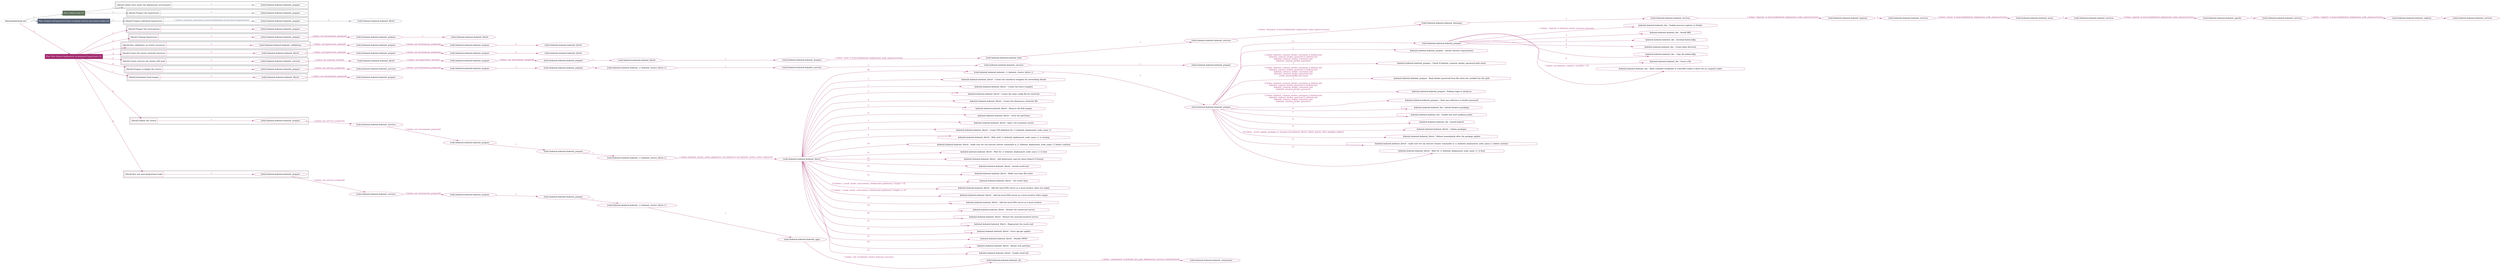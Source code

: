 digraph {
	graph [concentrate=true ordering=in rankdir=LR ratio=fill]
	edge [esep=5 sep=10]
	"kubeinit/playbook.yml" [id=root_node style=dotted]
	play_e1900107 [label="Play: Initial setup (1)" color="#5f715b" fontcolor="#ffffff" id=play_e1900107 shape=box style=filled tooltip=localhost]
	"kubeinit/playbook.yml" -> play_e1900107 [label="1 " color="#5f715b" fontcolor="#5f715b" id=edge_d2d43451 labeltooltip="1 " tooltip="1 "]
	subgraph "kubeinit.kubeinit.kubeinit_prepare" {
		role_c08dc947 [label="[role] kubeinit.kubeinit.kubeinit_prepare" color="#5f715b" id=role_c08dc947 tooltip="kubeinit.kubeinit.kubeinit_prepare"]
	}
	subgraph "kubeinit.kubeinit.kubeinit_prepare" {
		role_460945f1 [label="[role] kubeinit.kubeinit.kubeinit_prepare" color="#5f715b" id=role_460945f1 tooltip="kubeinit.kubeinit.kubeinit_prepare"]
	}
	subgraph "Play: Initial setup (1)" {
		play_e1900107 -> block_772688ee [label=1 color="#5f715b" fontcolor="#5f715b" id=edge_0b38b17f labeltooltip=1 tooltip=1]
		subgraph cluster_block_772688ee {
			block_772688ee [label="[block] Gather facts about the deployment environment" color="#5f715b" id=block_772688ee labeltooltip="Gather facts about the deployment environment" shape=box tooltip="Gather facts about the deployment environment"]
			block_772688ee -> role_c08dc947 [label="1 " color="#5f715b" fontcolor="#5f715b" id=edge_0029279d labeltooltip="1 " tooltip="1 "]
		}
		play_e1900107 -> block_f2426a1a [label=2 color="#5f715b" fontcolor="#5f715b" id=edge_1b6fffe0 labeltooltip=2 tooltip=2]
		subgraph cluster_block_f2426a1a {
			block_f2426a1a [label="[block] Prepare the hypervisors" color="#5f715b" id=block_f2426a1a labeltooltip="Prepare the hypervisors" shape=box tooltip="Prepare the hypervisors"]
			block_f2426a1a -> role_460945f1 [label="1 " color="#5f715b" fontcolor="#5f715b" id=edge_b7c348a3 labeltooltip="1 " tooltip="1 "]
		}
	}
	play_aa3de0f0 [label="Play: Prepare all hypervisor hosts to deploy service and cluster nodes (0)" color="#566176" fontcolor="#ffffff" id=play_aa3de0f0 shape=box style=filled tooltip="Play: Prepare all hypervisor hosts to deploy service and cluster nodes (0)"]
	"kubeinit/playbook.yml" -> play_aa3de0f0 [label="2 " color="#566176" fontcolor="#566176" id=edge_fd0dd642 labeltooltip="2 " tooltip="2 "]
	subgraph "kubeinit.kubeinit.kubeinit_libvirt" {
		role_72c1c13f [label="[role] kubeinit.kubeinit.kubeinit_libvirt" color="#566176" id=role_72c1c13f tooltip="kubeinit.kubeinit.kubeinit_libvirt"]
	}
	subgraph "kubeinit.kubeinit.kubeinit_prepare" {
		role_e5134e01 [label="[role] kubeinit.kubeinit.kubeinit_prepare" color="#566176" id=role_e5134e01 tooltip="kubeinit.kubeinit.kubeinit_prepare"]
		role_e5134e01 -> role_72c1c13f [label="1 " color="#566176" fontcolor="#566176" id=edge_a06271cc labeltooltip="1 " tooltip="1 "]
	}
	subgraph "Play: Prepare all hypervisor hosts to deploy service and cluster nodes (0)" {
		play_aa3de0f0 -> block_7cbd85a1 [label=1 color="#566176" fontcolor="#566176" id=edge_066a144c labeltooltip=1 tooltip=1]
		subgraph cluster_block_7cbd85a1 {
			block_7cbd85a1 [label="[block] Prepare individual hypervisors" color="#566176" id=block_7cbd85a1 labeltooltip="Prepare individual hypervisors" shape=box tooltip="Prepare individual hypervisors"]
			block_7cbd85a1 -> role_e5134e01 [label="1 [when: inventory_hostname in hostvars['kubeinit-cluster-facts'].hypervisors]" color="#566176" fontcolor="#566176" id=edge_084f3450 labeltooltip="1 [when: inventory_hostname in hostvars['kubeinit-cluster-facts'].hypervisors]" tooltip="1 [when: inventory_hostname in hostvars['kubeinit-cluster-facts'].hypervisors]"]
		}
	}
	play_e5ab3eb4 [label="Play: Run cluster deployment on prepared hypervisors (1)" color="#a22a6e" fontcolor="#ffffff" id=play_e5ab3eb4 shape=box style=filled tooltip=localhost]
	"kubeinit/playbook.yml" -> play_e5ab3eb4 [label="3 " color="#a22a6e" fontcolor="#a22a6e" id=edge_76c67575 labeltooltip="3 " tooltip="3 "]
	subgraph "kubeinit.kubeinit.kubeinit_prepare" {
		role_7337c67f [label="[role] kubeinit.kubeinit.kubeinit_prepare" color="#a22a6e" id=role_7337c67f tooltip="kubeinit.kubeinit.kubeinit_prepare"]
	}
	subgraph "kubeinit.kubeinit.kubeinit_libvirt" {
		role_e6eb3c3b [label="[role] kubeinit.kubeinit.kubeinit_libvirt" color="#a22a6e" id=role_e6eb3c3b tooltip="kubeinit.kubeinit.kubeinit_libvirt"]
	}
	subgraph "kubeinit.kubeinit.kubeinit_prepare" {
		role_d85be266 [label="[role] kubeinit.kubeinit.kubeinit_prepare" color="#a22a6e" id=role_d85be266 tooltip="kubeinit.kubeinit.kubeinit_prepare"]
		role_d85be266 -> role_e6eb3c3b [label="1 " color="#a22a6e" fontcolor="#a22a6e" id=edge_6e8cc1ad labeltooltip="1 " tooltip="1 "]
	}
	subgraph "kubeinit.kubeinit.kubeinit_prepare" {
		role_c6c6ec7e [label="[role] kubeinit.kubeinit.kubeinit_prepare" color="#a22a6e" id=role_c6c6ec7e tooltip="kubeinit.kubeinit.kubeinit_prepare"]
		role_c6c6ec7e -> role_d85be266 [label="1 [when: not environment_prepared]" color="#a22a6e" fontcolor="#a22a6e" id=edge_d1c2c959 labeltooltip="1 [when: not environment_prepared]" tooltip="1 [when: not environment_prepared]"]
	}
	subgraph "kubeinit.kubeinit.kubeinit_libvirt" {
		role_6960822a [label="[role] kubeinit.kubeinit.kubeinit_libvirt" color="#a22a6e" id=role_6960822a tooltip="kubeinit.kubeinit.kubeinit_libvirt"]
	}
	subgraph "kubeinit.kubeinit.kubeinit_prepare" {
		role_1cece3ae [label="[role] kubeinit.kubeinit.kubeinit_prepare" color="#a22a6e" id=role_1cece3ae tooltip="kubeinit.kubeinit.kubeinit_prepare"]
		role_1cece3ae -> role_6960822a [label="1 " color="#a22a6e" fontcolor="#a22a6e" id=edge_125ee01e labeltooltip="1 " tooltip="1 "]
	}
	subgraph "kubeinit.kubeinit.kubeinit_prepare" {
		role_2d902429 [label="[role] kubeinit.kubeinit.kubeinit_prepare" color="#a22a6e" id=role_2d902429 tooltip="kubeinit.kubeinit.kubeinit_prepare"]
		role_2d902429 -> role_1cece3ae [label="1 [when: not environment_prepared]" color="#a22a6e" fontcolor="#a22a6e" id=edge_7900872f labeltooltip="1 [when: not environment_prepared]" tooltip="1 [when: not environment_prepared]"]
	}
	subgraph "kubeinit.kubeinit.kubeinit_validations" {
		role_b35ac405 [label="[role] kubeinit.kubeinit.kubeinit_validations" color="#a22a6e" id=role_b35ac405 tooltip="kubeinit.kubeinit.kubeinit_validations"]
		role_b35ac405 -> role_2d902429 [label="1 [when: not hypervisors_cleaned]" color="#a22a6e" fontcolor="#a22a6e" id=edge_d5e1e691 labeltooltip="1 [when: not hypervisors_cleaned]" tooltip="1 [when: not hypervisors_cleaned]"]
	}
	subgraph "kubeinit.kubeinit.kubeinit_libvirt" {
		role_94403bb2 [label="[role] kubeinit.kubeinit.kubeinit_libvirt" color="#a22a6e" id=role_94403bb2 tooltip="kubeinit.kubeinit.kubeinit_libvirt"]
	}
	subgraph "kubeinit.kubeinit.kubeinit_prepare" {
		role_b1ace16a [label="[role] kubeinit.kubeinit.kubeinit_prepare" color="#a22a6e" id=role_b1ace16a tooltip="kubeinit.kubeinit.kubeinit_prepare"]
		role_b1ace16a -> role_94403bb2 [label="1 " color="#a22a6e" fontcolor="#a22a6e" id=edge_9ffd8eda labeltooltip="1 " tooltip="1 "]
	}
	subgraph "kubeinit.kubeinit.kubeinit_prepare" {
		role_94ecf51c [label="[role] kubeinit.kubeinit.kubeinit_prepare" color="#a22a6e" id=role_94ecf51c tooltip="kubeinit.kubeinit.kubeinit_prepare"]
		role_94ecf51c -> role_b1ace16a [label="1 [when: not environment_prepared]" color="#a22a6e" fontcolor="#a22a6e" id=edge_d3db40cf labeltooltip="1 [when: not environment_prepared]" tooltip="1 [when: not environment_prepared]"]
	}
	subgraph "kubeinit.kubeinit.kubeinit_libvirt" {
		role_56f0b527 [label="[role] kubeinit.kubeinit.kubeinit_libvirt" color="#a22a6e" id=role_56f0b527 tooltip="kubeinit.kubeinit.kubeinit_libvirt"]
		role_56f0b527 -> role_94ecf51c [label="1 [when: not hypervisors_cleaned]" color="#a22a6e" fontcolor="#a22a6e" id=edge_13ffc9df labeltooltip="1 [when: not hypervisors_cleaned]" tooltip="1 [when: not hypervisors_cleaned]"]
	}
	subgraph "kubeinit.kubeinit.kubeinit_services" {
		role_7f98fcae [label="[role] kubeinit.kubeinit.kubeinit_services" color="#a22a6e" id=role_7f98fcae tooltip="kubeinit.kubeinit.kubeinit_services"]
	}
	subgraph "kubeinit.kubeinit.kubeinit_registry" {
		role_719019a3 [label="[role] kubeinit.kubeinit.kubeinit_registry" color="#a22a6e" id=role_719019a3 tooltip="kubeinit.kubeinit.kubeinit_registry"]
		role_719019a3 -> role_7f98fcae [label="1 " color="#a22a6e" fontcolor="#a22a6e" id=edge_3d2ea61f labeltooltip="1 " tooltip="1 "]
	}
	subgraph "kubeinit.kubeinit.kubeinit_services" {
		role_0506b7cd [label="[role] kubeinit.kubeinit.kubeinit_services" color="#a22a6e" id=role_0506b7cd tooltip="kubeinit.kubeinit.kubeinit_services"]
		role_0506b7cd -> role_719019a3 [label="1 [when: 'registry' in hostvars[kubeinit_deployment_node_name].services]" color="#a22a6e" fontcolor="#a22a6e" id=edge_c5ccb017 labeltooltip="1 [when: 'registry' in hostvars[kubeinit_deployment_node_name].services]" tooltip="1 [when: 'registry' in hostvars[kubeinit_deployment_node_name].services]"]
	}
	subgraph "kubeinit.kubeinit.kubeinit_apache" {
		role_6678d541 [label="[role] kubeinit.kubeinit.kubeinit_apache" color="#a22a6e" id=role_6678d541 tooltip="kubeinit.kubeinit.kubeinit_apache"]
		role_6678d541 -> role_0506b7cd [label="1 " color="#a22a6e" fontcolor="#a22a6e" id=edge_b78b38fe labeltooltip="1 " tooltip="1 "]
	}
	subgraph "kubeinit.kubeinit.kubeinit_services" {
		role_2dc23e48 [label="[role] kubeinit.kubeinit.kubeinit_services" color="#a22a6e" id=role_2dc23e48 tooltip="kubeinit.kubeinit.kubeinit_services"]
		role_2dc23e48 -> role_6678d541 [label="1 [when: 'apache' in hostvars[kubeinit_deployment_node_name].services]" color="#a22a6e" fontcolor="#a22a6e" id=edge_f54299b6 labeltooltip="1 [when: 'apache' in hostvars[kubeinit_deployment_node_name].services]" tooltip="1 [when: 'apache' in hostvars[kubeinit_deployment_node_name].services]"]
	}
	subgraph "kubeinit.kubeinit.kubeinit_nexus" {
		role_1b5e7fd5 [label="[role] kubeinit.kubeinit.kubeinit_nexus" color="#a22a6e" id=role_1b5e7fd5 tooltip="kubeinit.kubeinit.kubeinit_nexus"]
		role_1b5e7fd5 -> role_2dc23e48 [label="1 " color="#a22a6e" fontcolor="#a22a6e" id=edge_453fedad labeltooltip="1 " tooltip="1 "]
	}
	subgraph "kubeinit.kubeinit.kubeinit_services" {
		role_f4a8fd42 [label="[role] kubeinit.kubeinit.kubeinit_services" color="#a22a6e" id=role_f4a8fd42 tooltip="kubeinit.kubeinit.kubeinit_services"]
		role_f4a8fd42 -> role_1b5e7fd5 [label="1 [when: 'nexus' in hostvars[kubeinit_deployment_node_name].services]" color="#a22a6e" fontcolor="#a22a6e" id=edge_dd750eaa labeltooltip="1 [when: 'nexus' in hostvars[kubeinit_deployment_node_name].services]" tooltip="1 [when: 'nexus' in hostvars[kubeinit_deployment_node_name].services]"]
	}
	subgraph "kubeinit.kubeinit.kubeinit_haproxy" {
		role_f28942e5 [label="[role] kubeinit.kubeinit.kubeinit_haproxy" color="#a22a6e" id=role_f28942e5 tooltip="kubeinit.kubeinit.kubeinit_haproxy"]
		role_f28942e5 -> role_f4a8fd42 [label="1 " color="#a22a6e" fontcolor="#a22a6e" id=edge_868c1999 labeltooltip="1 " tooltip="1 "]
	}
	subgraph "kubeinit.kubeinit.kubeinit_services" {
		role_d0290629 [label="[role] kubeinit.kubeinit.kubeinit_services" color="#a22a6e" id=role_d0290629 tooltip="kubeinit.kubeinit.kubeinit_services"]
		role_d0290629 -> role_f28942e5 [label="1 [when: 'haproxy' in hostvars[kubeinit_deployment_node_name].services]" color="#a22a6e" fontcolor="#a22a6e" id=edge_a26a9cb8 labeltooltip="1 [when: 'haproxy' in hostvars[kubeinit_deployment_node_name].services]" tooltip="1 [when: 'haproxy' in hostvars[kubeinit_deployment_node_name].services]"]
	}
	subgraph "kubeinit.kubeinit.kubeinit_dnsmasq" {
		role_8b9c6237 [label="[role] kubeinit.kubeinit.kubeinit_dnsmasq" color="#a22a6e" id=role_8b9c6237 tooltip="kubeinit.kubeinit.kubeinit_dnsmasq"]
		role_8b9c6237 -> role_d0290629 [label="1 " color="#a22a6e" fontcolor="#a22a6e" id=edge_1f495fbe labeltooltip="1 " tooltip="1 "]
	}
	subgraph "kubeinit.kubeinit.kubeinit_services" {
		role_d319667e [label="[role] kubeinit.kubeinit.kubeinit_services" color="#a22a6e" id=role_d319667e tooltip="kubeinit.kubeinit.kubeinit_services"]
		role_d319667e -> role_8b9c6237 [label="1 [when: 'dnsmasq' in hostvars[kubeinit_deployment_node_name].services]" color="#a22a6e" fontcolor="#a22a6e" id=edge_17a2b730 labeltooltip="1 [when: 'dnsmasq' in hostvars[kubeinit_deployment_node_name].services]" tooltip="1 [when: 'dnsmasq' in hostvars[kubeinit_deployment_node_name].services]"]
	}
	subgraph "kubeinit.kubeinit.kubeinit_bind" {
		role_cff283f6 [label="[role] kubeinit.kubeinit.kubeinit_bind" color="#a22a6e" id=role_cff283f6 tooltip="kubeinit.kubeinit.kubeinit_bind"]
		role_cff283f6 -> role_d319667e [label="1 " color="#a22a6e" fontcolor="#a22a6e" id=edge_bf43d082 labeltooltip="1 " tooltip="1 "]
	}
	subgraph "kubeinit.kubeinit.kubeinit_prepare" {
		role_d406bc10 [label="[role] kubeinit.kubeinit.kubeinit_prepare" color="#a22a6e" id=role_d406bc10 tooltip="kubeinit.kubeinit.kubeinit_prepare"]
		role_d406bc10 -> role_cff283f6 [label="1 [when: 'bind' in hostvars[kubeinit_deployment_node_name].services]" color="#a22a6e" fontcolor="#a22a6e" id=edge_9c092787 labeltooltip="1 [when: 'bind' in hostvars[kubeinit_deployment_node_name].services]" tooltip="1 [when: 'bind' in hostvars[kubeinit_deployment_node_name].services]"]
	}
	subgraph "kubeinit.kubeinit.kubeinit_libvirt" {
		role_f34441d4 [label="[role] kubeinit.kubeinit.kubeinit_libvirt" color="#a22a6e" id=role_f34441d4 tooltip="kubeinit.kubeinit.kubeinit_libvirt"]
		role_f34441d4 -> role_d406bc10 [label="1 " color="#a22a6e" fontcolor="#a22a6e" id=edge_9d769a38 labeltooltip="1 " tooltip="1 "]
	}
	subgraph "kubeinit.kubeinit.kubeinit_prepare" {
		role_afdaa953 [label="[role] kubeinit.kubeinit.kubeinit_prepare" color="#a22a6e" id=role_afdaa953 tooltip="kubeinit.kubeinit.kubeinit_prepare"]
		role_afdaa953 -> role_f34441d4 [label="1 " color="#a22a6e" fontcolor="#a22a6e" id=edge_318fa5f4 labeltooltip="1 " tooltip="1 "]
	}
	subgraph "kubeinit.kubeinit.kubeinit_prepare" {
		role_e7fca2a5 [label="[role] kubeinit.kubeinit.kubeinit_prepare" color="#a22a6e" id=role_e7fca2a5 tooltip="kubeinit.kubeinit.kubeinit_prepare"]
		role_e7fca2a5 -> role_afdaa953 [label="1 [when: not environment_prepared]" color="#a22a6e" fontcolor="#a22a6e" id=edge_639a7024 labeltooltip="1 [when: not environment_prepared]" tooltip="1 [when: not environment_prepared]"]
	}
	subgraph "kubeinit.kubeinit.kubeinit_libvirt" {
		role_19e04385 [label="[role] kubeinit.kubeinit.kubeinit_libvirt" color="#a22a6e" id=role_19e04385 tooltip="kubeinit.kubeinit.kubeinit_libvirt"]
		role_19e04385 -> role_e7fca2a5 [label="1 [when: not hypervisors_cleaned]" color="#a22a6e" fontcolor="#a22a6e" id=edge_7790b84b labeltooltip="1 [when: not hypervisors_cleaned]" tooltip="1 [when: not hypervisors_cleaned]"]
	}
	subgraph "kubeinit.kubeinit.kubeinit_services" {
		role_c3301d97 [label="[role] kubeinit.kubeinit.kubeinit_services" color="#a22a6e" id=role_c3301d97 tooltip="kubeinit.kubeinit.kubeinit_services"]
		role_c3301d97 -> role_19e04385 [label="1 [when: not network_created]" color="#a22a6e" fontcolor="#a22a6e" id=edge_458af291 labeltooltip="1 [when: not network_created]" tooltip="1 [when: not network_created]"]
	}
	subgraph "kubeinit.kubeinit.kubeinit_prepare" {
		role_c6873d84 [label="[role] kubeinit.kubeinit.kubeinit_prepare" color="#a22a6e" id=role_c6873d84 tooltip="kubeinit.kubeinit.kubeinit_prepare"]
	}
	subgraph "kubeinit.kubeinit.kubeinit_services" {
		role_d31645c8 [label="[role] kubeinit.kubeinit.kubeinit_services" color="#a22a6e" id=role_d31645c8 tooltip="kubeinit.kubeinit.kubeinit_services"]
		role_d31645c8 -> role_c6873d84 [label="1 " color="#a22a6e" fontcolor="#a22a6e" id=edge_a8c51f38 labeltooltip="1 " tooltip="1 "]
	}
	subgraph "kubeinit.kubeinit.kubeinit_services" {
		role_fc68f0ee [label="[role] kubeinit.kubeinit.kubeinit_services" color="#a22a6e" id=role_fc68f0ee tooltip="kubeinit.kubeinit.kubeinit_services"]
		role_fc68f0ee -> role_d31645c8 [label="1 " color="#a22a6e" fontcolor="#a22a6e" id=edge_ea2ee0eb labeltooltip="1 " tooltip="1 "]
	}
	subgraph "kubeinit.kubeinit.kubeinit_{{ kubeinit_cluster_distro }}" {
		role_fb29e8c3 [label="[role] kubeinit.kubeinit.kubeinit_{{ kubeinit_cluster_distro }}" color="#a22a6e" id=role_fb29e8c3 tooltip="kubeinit.kubeinit.kubeinit_{{ kubeinit_cluster_distro }}"]
		role_fb29e8c3 -> role_fc68f0ee [label="1 " color="#a22a6e" fontcolor="#a22a6e" id=edge_845caf58 labeltooltip="1 " tooltip="1 "]
	}
	subgraph "kubeinit.kubeinit.kubeinit_prepare" {
		role_e101746c [label="[role] kubeinit.kubeinit.kubeinit_prepare" color="#a22a6e" id=role_e101746c tooltip="kubeinit.kubeinit.kubeinit_prepare"]
		role_e101746c -> role_fb29e8c3 [label="1 " color="#a22a6e" fontcolor="#a22a6e" id=edge_bfd27f35 labeltooltip="1 " tooltip="1 "]
	}
	subgraph "kubeinit.kubeinit.kubeinit_prepare" {
		role_9b8dd520 [label="[role] kubeinit.kubeinit.kubeinit_prepare" color="#a22a6e" id=role_9b8dd520 tooltip="kubeinit.kubeinit.kubeinit_prepare"]
		role_9b8dd520 -> role_e101746c [label="1 " color="#a22a6e" fontcolor="#a22a6e" id=edge_919e2b1b labeltooltip="1 " tooltip="1 "]
	}
	subgraph "kubeinit.kubeinit.kubeinit_services" {
		role_201e3796 [label="[role] kubeinit.kubeinit.kubeinit_services" color="#a22a6e" id=role_201e3796 tooltip="kubeinit.kubeinit.kubeinit_services"]
		role_201e3796 -> role_9b8dd520 [label="1 [when: not environment_prepared]" color="#a22a6e" fontcolor="#a22a6e" id=edge_02ae0a5f labeltooltip="1 [when: not environment_prepared]" tooltip="1 [when: not environment_prepared]"]
	}
	subgraph "kubeinit.kubeinit.kubeinit_prepare" {
		role_b9c2bf82 [label="[role] kubeinit.kubeinit.kubeinit_prepare" color="#a22a6e" id=role_b9c2bf82 tooltip="kubeinit.kubeinit.kubeinit_prepare"]
		role_b9c2bf82 -> role_201e3796 [label="1 [when: not services_prepared]" color="#a22a6e" fontcolor="#a22a6e" id=edge_d3bc89a2 labeltooltip="1 [when: not services_prepared]" tooltip="1 [when: not services_prepared]"]
	}
	subgraph "kubeinit.kubeinit.kubeinit_prepare" {
		role_a9da2da1 [label="[role] kubeinit.kubeinit.kubeinit_prepare" color="#a22a6e" id=role_a9da2da1 tooltip="kubeinit.kubeinit.kubeinit_prepare"]
	}
	subgraph "kubeinit.kubeinit.kubeinit_libvirt" {
		role_54d9020e [label="[role] kubeinit.kubeinit.kubeinit_libvirt" color="#a22a6e" id=role_54d9020e tooltip="kubeinit.kubeinit.kubeinit_libvirt"]
		role_54d9020e -> role_a9da2da1 [label="1 [when: not environment_prepared]" color="#a22a6e" fontcolor="#a22a6e" id=edge_d67bcd6c labeltooltip="1 [when: not environment_prepared]" tooltip="1 [when: not environment_prepared]"]
	}
	subgraph "kubeinit.kubeinit.kubeinit_prepare" {
		role_cbfe879a [label="[role] kubeinit.kubeinit.kubeinit_prepare" color="#a22a6e" id=role_cbfe879a tooltip="kubeinit.kubeinit.kubeinit_prepare"]
		task_5c18451f [label="kubeinit.kubeinit.kubeinit_rke : Enable insecure registry in Docker" color="#a22a6e" id=task_5c18451f shape=octagon tooltip="kubeinit.kubeinit.kubeinit_rke : Enable insecure registry in Docker"]
		role_cbfe879a -> task_5c18451f [label="1 [when: 'registry' in kubeinit_cluster_hostvars.services]" color="#a22a6e" fontcolor="#a22a6e" id=edge_2871f74a labeltooltip="1 [when: 'registry' in kubeinit_cluster_hostvars.services]" tooltip="1 [when: 'registry' in kubeinit_cluster_hostvars.services]"]
		task_da3537b9 [label="kubeinit.kubeinit.kubeinit_rke : Install RKE" color="#a22a6e" id=task_da3537b9 shape=octagon tooltip="kubeinit.kubeinit.kubeinit_rke : Install RKE"]
		role_cbfe879a -> task_da3537b9 [label="2 " color="#a22a6e" fontcolor="#a22a6e" id=edge_b1e8b3e0 labeltooltip="2 " tooltip="2 "]
		task_95f313dc [label="kubeinit.kubeinit.kubeinit_rke : Autoload kubeconfig" color="#a22a6e" id=task_95f313dc shape=octagon tooltip="kubeinit.kubeinit.kubeinit_rke : Autoload kubeconfig"]
		role_cbfe879a -> task_95f313dc [label="3 " color="#a22a6e" fontcolor="#a22a6e" id=edge_4d4a45d9 labeltooltip="3 " tooltip="3 "]
		task_f49cc8e3 [label="kubeinit.kubeinit.kubeinit_rke : Create kube directory" color="#a22a6e" id=task_f49cc8e3 shape=octagon tooltip="kubeinit.kubeinit.kubeinit_rke : Create kube directory"]
		role_cbfe879a -> task_f49cc8e3 [label="4 " color="#a22a6e" fontcolor="#a22a6e" id=edge_40fec48d labeltooltip="4 " tooltip="4 "]
		task_825abe27 [label="kubeinit.kubeinit.kubeinit_rke : Copy the kubeconfig" color="#a22a6e" id=task_825abe27 shape=octagon tooltip="kubeinit.kubeinit.kubeinit_rke : Copy the kubeconfig"]
		role_cbfe879a -> task_825abe27 [label="5 " color="#a22a6e" fontcolor="#a22a6e" id=edge_16a57033 labeltooltip="5 " tooltip="5 "]
		task_efbb5e9e [label="kubeinit.kubeinit.kubeinit_rke : Touch a file" color="#a22a6e" id=task_efbb5e9e shape=octagon tooltip="kubeinit.kubeinit.kubeinit_rke : Touch a file"]
		role_cbfe879a -> task_efbb5e9e [label="6 " color="#a22a6e" fontcolor="#a22a6e" id=edge_43c9de3b labeltooltip="6 " tooltip="6 "]
		task_82156882 [label="kubeinit.kubeinit.kubeinit_rke : Allow schedule workloads in controller nodes if there are no compute nodes" color="#a22a6e" id=task_82156882 shape=octagon tooltip="kubeinit.kubeinit.kubeinit_rke : Allow schedule workloads in controller nodes if there are no compute nodes"]
		role_cbfe879a -> task_82156882 [label="7 [when: not kubeinit_compute_count|int > 0]" color="#a22a6e" fontcolor="#a22a6e" id=edge_811419a0 labeltooltip="7 [when: not kubeinit_compute_count|int > 0]" tooltip="7 [when: not kubeinit_compute_count|int > 0]"]
	}
	subgraph "kubeinit.kubeinit.kubeinit_prepare" {
		role_cf93c51f [label="[role] kubeinit.kubeinit.kubeinit_prepare" color="#a22a6e" id=role_cf93c51f tooltip="kubeinit.kubeinit.kubeinit_prepare"]
		task_00ffec32 [label="kubeinit.kubeinit.kubeinit_prepare : Install common requirements" color="#a22a6e" id=task_00ffec32 shape=octagon tooltip="kubeinit.kubeinit.kubeinit_prepare : Install common requirements"]
		role_cf93c51f -> task_00ffec32 [label="1 " color="#a22a6e" fontcolor="#a22a6e" id=edge_fbc737eb labeltooltip="1 " tooltip="1 "]
		task_cda3cc25 [label="kubeinit.kubeinit.kubeinit_prepare : Check if kubeinit_common_docker_password path exists" color="#a22a6e" id=task_cda3cc25 shape=octagon tooltip="kubeinit.kubeinit.kubeinit_prepare : Check if kubeinit_common_docker_password path exists"]
		role_cf93c51f -> task_cda3cc25 [label="2 [when: kubeinit_common_docker_username is defined and
kubeinit_common_docker_password is defined and
kubeinit_common_docker_username and
kubeinit_common_docker_password
]" color="#a22a6e" fontcolor="#a22a6e" id=edge_13107244 labeltooltip="2 [when: kubeinit_common_docker_username is defined and
kubeinit_common_docker_password is defined and
kubeinit_common_docker_username and
kubeinit_common_docker_password
]" tooltip="2 [when: kubeinit_common_docker_username is defined and
kubeinit_common_docker_password is defined and
kubeinit_common_docker_username and
kubeinit_common_docker_password
]"]
		task_3c6f57bf [label="kubeinit.kubeinit.kubeinit_prepare : Read docker password from file when the variable has the path" color="#a22a6e" id=task_3c6f57bf shape=octagon tooltip="kubeinit.kubeinit.kubeinit_prepare : Read docker password from file when the variable has the path"]
		role_cf93c51f -> task_3c6f57bf [label="3 [when: kubeinit_common_docker_username is defined and
kubeinit_common_docker_password is defined and
kubeinit_common_docker_username and
kubeinit_common_docker_password and
_result_passwordfile.stat.exists
]" color="#a22a6e" fontcolor="#a22a6e" id=edge_b2939cf4 labeltooltip="3 [when: kubeinit_common_docker_username is defined and
kubeinit_common_docker_password is defined and
kubeinit_common_docker_username and
kubeinit_common_docker_password and
_result_passwordfile.stat.exists
]" tooltip="3 [when: kubeinit_common_docker_username is defined and
kubeinit_common_docker_password is defined and
kubeinit_common_docker_username and
kubeinit_common_docker_password and
_result_passwordfile.stat.exists
]"]
		task_393f769a [label="kubeinit.kubeinit.kubeinit_prepare : Podman login to docker.io" color="#a22a6e" id=task_393f769a shape=octagon tooltip="kubeinit.kubeinit.kubeinit_prepare : Podman login to docker.io"]
		role_cf93c51f -> task_393f769a [label="4 [when: kubeinit_common_docker_username is defined and
kubeinit_common_docker_password is defined and
kubeinit_common_docker_username and
kubeinit_common_docker_password
]" color="#a22a6e" fontcolor="#a22a6e" id=edge_c3b6a989 labeltooltip="4 [when: kubeinit_common_docker_username is defined and
kubeinit_common_docker_password is defined and
kubeinit_common_docker_username and
kubeinit_common_docker_password
]" tooltip="4 [when: kubeinit_common_docker_username is defined and
kubeinit_common_docker_password is defined and
kubeinit_common_docker_username and
kubeinit_common_docker_password
]"]
		task_2e2740d0 [label="kubeinit.kubeinit.kubeinit_prepare : Clear any reference to docker password" color="#a22a6e" id=task_2e2740d0 shape=octagon tooltip="kubeinit.kubeinit.kubeinit_prepare : Clear any reference to docker password"]
		role_cf93c51f -> task_2e2740d0 [label="5 [when: kubeinit_common_docker_username is defined and
kubeinit_common_docker_password is defined and
kubeinit_common_docker_username and
kubeinit_common_docker_password
]" color="#a22a6e" fontcolor="#a22a6e" id=edge_0791aebf labeltooltip="5 [when: kubeinit_common_docker_username is defined and
kubeinit_common_docker_password is defined and
kubeinit_common_docker_username and
kubeinit_common_docker_password
]" tooltip="5 [when: kubeinit_common_docker_username is defined and
kubeinit_common_docker_password is defined and
kubeinit_common_docker_username and
kubeinit_common_docker_password
]"]
		task_c4a84278 [label="kubeinit.kubeinit.kubeinit_rke : Install docker.io packages" color="#a22a6e" id=task_c4a84278 shape=octagon tooltip="kubeinit.kubeinit.kubeinit_rke : Install docker.io packages"]
		role_cf93c51f -> task_c4a84278 [label="6 " color="#a22a6e" fontcolor="#a22a6e" id=edge_3fd8a2b0 labeltooltip="6 " tooltip="6 "]
		task_f2f94df4 [label="kubeinit.kubeinit.kubeinit_rke : Enable and start podman.socket" color="#a22a6e" id=task_f2f94df4 shape=octagon tooltip="kubeinit.kubeinit.kubeinit_rke : Enable and start podman.socket"]
		role_cf93c51f -> task_f2f94df4 [label="7 " color="#a22a6e" fontcolor="#a22a6e" id=edge_708be2f0 labeltooltip="7 " tooltip="7 "]
		task_ae6c97e7 [label="kubeinit.kubeinit.kubeinit_rke : Install kubectl" color="#a22a6e" id=task_ae6c97e7 shape=octagon tooltip="kubeinit.kubeinit.kubeinit_rke : Install kubectl"]
		role_cf93c51f -> task_ae6c97e7 [label="8 " color="#a22a6e" fontcolor="#a22a6e" id=edge_dd185acf labeltooltip="8 " tooltip="8 "]
		task_1c111b9f [label="kubeinit.kubeinit.kubeinit_libvirt : Update packages" color="#a22a6e" id=task_1c111b9f shape=octagon tooltip="kubeinit.kubeinit.kubeinit_libvirt : Update packages"]
		role_cf93c51f -> task_1c111b9f [label="9 " color="#a22a6e" fontcolor="#a22a6e" id=edge_10e82203 labeltooltip="9 " tooltip="9 "]
		task_6b363374 [label="kubeinit.kubeinit.kubeinit_libvirt : Reboot immediately after the package update" color="#a22a6e" id=task_6b363374 shape=octagon tooltip="kubeinit.kubeinit.kubeinit_libvirt : Reboot immediately after the package update"]
		role_cf93c51f -> task_6b363374 [label="10 [when: _result_update_packages is changed and kubeinit_libvirt_reboot_guests_after_package_update]" color="#a22a6e" fontcolor="#a22a6e" id=edge_4d3abfa0 labeltooltip="10 [when: _result_update_packages is changed and kubeinit_libvirt_reboot_guests_after_package_update]" tooltip="10 [when: _result_update_packages is changed and kubeinit_libvirt_reboot_guests_after_package_update]"]
		task_4a86c310 [label="kubeinit.kubeinit.kubeinit_libvirt : make sure we can execute remote commands in {{ kubeinit_deployment_node_name }} before continue" color="#a22a6e" id=task_4a86c310 shape=octagon tooltip="kubeinit.kubeinit.kubeinit_libvirt : make sure we can execute remote commands in {{ kubeinit_deployment_node_name }} before continue"]
		role_cf93c51f -> task_4a86c310 [label="11 " color="#a22a6e" fontcolor="#a22a6e" id=edge_fa362711 labeltooltip="11 " tooltip="11 "]
		task_2a280432 [label="kubeinit.kubeinit.kubeinit_libvirt : Wait for {{ kubeinit_deployment_node_name }} to boot" color="#a22a6e" id=task_2a280432 shape=octagon tooltip="kubeinit.kubeinit.kubeinit_libvirt : Wait for {{ kubeinit_deployment_node_name }} to boot"]
		role_cf93c51f -> task_2a280432 [label="12 " color="#a22a6e" fontcolor="#a22a6e" id=edge_b0beb80d labeltooltip="12 " tooltip="12 "]
		role_cf93c51f -> role_cbfe879a [label="13 " color="#a22a6e" fontcolor="#a22a6e" id=edge_40196e5f labeltooltip="13 " tooltip="13 "]
	}
	subgraph "kubeinit.kubeinit.kubeinit_{{ kubeinit_cluster_distro }}" {
		role_8660611f [label="[role] kubeinit.kubeinit.kubeinit_{{ kubeinit_cluster_distro }}" color="#a22a6e" id=role_8660611f tooltip="kubeinit.kubeinit.kubeinit_{{ kubeinit_cluster_distro }}"]
		role_8660611f -> role_cf93c51f [label="1 " color="#a22a6e" fontcolor="#a22a6e" id=edge_4b83e5d9 labeltooltip="1 " tooltip="1 "]
	}
	subgraph "kubeinit.kubeinit.kubeinit_libvirt" {
		role_36150cf4 [label="[role] kubeinit.kubeinit.kubeinit_libvirt" color="#a22a6e" id=role_36150cf4 tooltip="kubeinit.kubeinit.kubeinit_libvirt"]
		task_f32f28de [label="kubeinit.kubeinit.kubeinit_libvirt : Create the interfaces template for networking details" color="#a22a6e" id=task_f32f28de shape=octagon tooltip="kubeinit.kubeinit.kubeinit_libvirt : Create the interfaces template for networking details"]
		role_36150cf4 -> task_f32f28de [label="1 " color="#a22a6e" fontcolor="#a22a6e" id=edge_1093b66a labeltooltip="1 " tooltip="1 "]
		task_6806a5e8 [label="kubeinit.kubeinit.kubeinit_libvirt : Create the hosts template" color="#a22a6e" id=task_6806a5e8 shape=octagon tooltip="kubeinit.kubeinit.kubeinit_libvirt : Create the hosts template"]
		role_36150cf4 -> task_6806a5e8 [label="2 " color="#a22a6e" fontcolor="#a22a6e" id=edge_1f174cc8 labeltooltip="2 " tooltip="2 "]
		task_1c208ed6 [label="kubeinit.kubeinit.kubeinit_libvirt : Create the main config file for cloud-init" color="#a22a6e" id=task_1c208ed6 shape=octagon tooltip="kubeinit.kubeinit.kubeinit_libvirt : Create the main config file for cloud-init"]
		role_36150cf4 -> task_1c208ed6 [label="3 " color="#a22a6e" fontcolor="#a22a6e" id=edge_5edabcc6 labeltooltip="3 " tooltip="3 "]
		task_c9ac1250 [label="kubeinit.kubeinit.kubeinit_libvirt : Create the datasource cloud-init file" color="#a22a6e" id=task_c9ac1250 shape=octagon tooltip="kubeinit.kubeinit.kubeinit_libvirt : Create the datasource cloud-init file"]
		role_36150cf4 -> task_c9ac1250 [label="4 " color="#a22a6e" fontcolor="#a22a6e" id=edge_7f32ee57 labeltooltip="4 " tooltip="4 "]
		task_8276120f [label="kubeinit.kubeinit.kubeinit_libvirt : Remove old disk images" color="#a22a6e" id=task_8276120f shape=octagon tooltip="kubeinit.kubeinit.kubeinit_libvirt : Remove old disk images"]
		role_36150cf4 -> task_8276120f [label="5 " color="#a22a6e" fontcolor="#a22a6e" id=edge_5c52044f labeltooltip="5 " tooltip="5 "]
		task_2d6cbc8c [label="kubeinit.kubeinit.kubeinit_libvirt : Grow the partitions" color="#a22a6e" id=task_2d6cbc8c shape=octagon tooltip="kubeinit.kubeinit.kubeinit_libvirt : Grow the partitions"]
		role_36150cf4 -> task_2d6cbc8c [label="6 " color="#a22a6e" fontcolor="#a22a6e" id=edge_e73e0b21 labeltooltip="6 " tooltip="6 "]
		task_7b8628ff [label="kubeinit.kubeinit.kubeinit_libvirt : Inject virt-customize assets" color="#a22a6e" id=task_7b8628ff shape=octagon tooltip="kubeinit.kubeinit.kubeinit_libvirt : Inject virt-customize assets"]
		role_36150cf4 -> task_7b8628ff [label="7 " color="#a22a6e" fontcolor="#a22a6e" id=edge_962cdfda labeltooltip="7 " tooltip="7 "]
		task_ed9e6942 [label="kubeinit.kubeinit.kubeinit_libvirt : Create VM definition for {{ kubeinit_deployment_node_name }}" color="#a22a6e" id=task_ed9e6942 shape=octagon tooltip="kubeinit.kubeinit.kubeinit_libvirt : Create VM definition for {{ kubeinit_deployment_node_name }}"]
		role_36150cf4 -> task_ed9e6942 [label="8 " color="#a22a6e" fontcolor="#a22a6e" id=edge_9a7c4e57 labeltooltip="8 " tooltip="8 "]
		task_42cb9fec [label="kubeinit.kubeinit.kubeinit_libvirt : Wait until {{ kubeinit_deployment_node_name }} is running" color="#a22a6e" id=task_42cb9fec shape=octagon tooltip="kubeinit.kubeinit.kubeinit_libvirt : Wait until {{ kubeinit_deployment_node_name }} is running"]
		role_36150cf4 -> task_42cb9fec [label="9 " color="#a22a6e" fontcolor="#a22a6e" id=edge_66d0df1d labeltooltip="9 " tooltip="9 "]
		task_ec2205a5 [label="kubeinit.kubeinit.kubeinit_libvirt : make sure we can execute remote commands in {{ kubeinit_deployment_node_name }} before continue" color="#a22a6e" id=task_ec2205a5 shape=octagon tooltip="kubeinit.kubeinit.kubeinit_libvirt : make sure we can execute remote commands in {{ kubeinit_deployment_node_name }} before continue"]
		role_36150cf4 -> task_ec2205a5 [label="10 " color="#a22a6e" fontcolor="#a22a6e" id=edge_dabc71c2 labeltooltip="10 " tooltip="10 "]
		task_1d756981 [label="kubeinit.kubeinit.kubeinit_libvirt : Wait for {{ kubeinit_deployment_node_name }} to boot" color="#a22a6e" id=task_1d756981 shape=octagon tooltip="kubeinit.kubeinit.kubeinit_libvirt : Wait for {{ kubeinit_deployment_node_name }} to boot"]
		role_36150cf4 -> task_1d756981 [label="11 " color="#a22a6e" fontcolor="#a22a6e" id=edge_d4abdbb8 labeltooltip="11 " tooltip="11 "]
		task_cb9450b5 [label="kubeinit.kubeinit.kubeinit_libvirt : Add kubernetes repo for latest kubectl (Ubuntu)" color="#a22a6e" id=task_cb9450b5 shape=octagon tooltip="kubeinit.kubeinit.kubeinit_libvirt : Add kubernetes repo for latest kubectl (Ubuntu)"]
		role_36150cf4 -> task_cb9450b5 [label="12 " color="#a22a6e" fontcolor="#a22a6e" id=edge_ed8f6c8c labeltooltip="12 " tooltip="12 "]
		task_d279e4ec [label="kubeinit.kubeinit.kubeinit_libvirt : Install resolvconf" color="#a22a6e" id=task_d279e4ec shape=octagon tooltip="kubeinit.kubeinit.kubeinit_libvirt : Install resolvconf"]
		role_36150cf4 -> task_d279e4ec [label="13 " color="#a22a6e" fontcolor="#a22a6e" id=edge_d2a87217 labeltooltip="13 " tooltip="13 "]
		task_70470d5b [label="kubeinit.kubeinit.kubeinit_libvirt : Make sure base file exists" color="#a22a6e" id=task_70470d5b shape=octagon tooltip="kubeinit.kubeinit.kubeinit_libvirt : Make sure base file exists"]
		role_36150cf4 -> task_70470d5b [label="14 " color="#a22a6e" fontcolor="#a22a6e" id=edge_a82099e7 labeltooltip="14 " tooltip="14 "]
		task_0f560834 [label="kubeinit.kubeinit.kubeinit_libvirt : Get resolv lines" color="#a22a6e" id=task_0f560834 shape=octagon tooltip="kubeinit.kubeinit.kubeinit_libvirt : Get resolv lines"]
		role_36150cf4 -> task_0f560834 [label="15 " color="#a22a6e" fontcolor="#a22a6e" id=edge_deedb7ce labeltooltip="15 " tooltip="15 "]
		task_949e03e6 [label="kubeinit.kubeinit.kubeinit_libvirt : Add the local DNS server as a local resolver when not empty" color="#a22a6e" id=task_949e03e6 shape=octagon tooltip="kubeinit.kubeinit.kubeinit_libvirt : Add the local DNS server as a local resolver when not empty"]
		role_36150cf4 -> task_949e03e6 [label="16 [when: (_result_resolv_conf.content | b64decode).splitlines() | length > 0]" color="#a22a6e" fontcolor="#a22a6e" id=edge_f3bcf660 labeltooltip="16 [when: (_result_resolv_conf.content | b64decode).splitlines() | length > 0]" tooltip="16 [when: (_result_resolv_conf.content | b64decode).splitlines() | length > 0]"]
		task_70d2d216 [label="kubeinit.kubeinit.kubeinit_libvirt : Add the local DNS server as a local resolver when empty" color="#a22a6e" id=task_70d2d216 shape=octagon tooltip="kubeinit.kubeinit.kubeinit_libvirt : Add the local DNS server as a local resolver when empty"]
		role_36150cf4 -> task_70d2d216 [label="17 [when: (_result_resolv_conf.content | b64decode).splitlines() | length == 0]" color="#a22a6e" fontcolor="#a22a6e" id=edge_b5cf25e6 labeltooltip="17 [when: (_result_resolv_conf.content | b64decode).splitlines() | length == 0]" tooltip="17 [when: (_result_resolv_conf.content | b64decode).splitlines() | length == 0]"]
		task_ef9bf915 [label="kubeinit.kubeinit.kubeinit_libvirt : Add the local DNS server as a local resolver" color="#a22a6e" id=task_ef9bf915 shape=octagon tooltip="kubeinit.kubeinit.kubeinit_libvirt : Add the local DNS server as a local resolver"]
		role_36150cf4 -> task_ef9bf915 [label="18 " color="#a22a6e" fontcolor="#a22a6e" id=edge_401d3221 labeltooltip="18 " tooltip="18 "]
		task_caaddadd [label="kubeinit.kubeinit.kubeinit_libvirt : Restart the resolvconf service" color="#a22a6e" id=task_caaddadd shape=octagon tooltip="kubeinit.kubeinit.kubeinit_libvirt : Restart the resolvconf service"]
		role_36150cf4 -> task_caaddadd [label="19 " color="#a22a6e" fontcolor="#a22a6e" id=edge_d4bad426 labeltooltip="19 " tooltip="19 "]
		task_ef84df3f [label="kubeinit.kubeinit.kubeinit_libvirt : Restart the systemd-resolved service" color="#a22a6e" id=task_ef84df3f shape=octagon tooltip="kubeinit.kubeinit.kubeinit_libvirt : Restart the systemd-resolved service"]
		role_36150cf4 -> task_ef84df3f [label="20 " color="#a22a6e" fontcolor="#a22a6e" id=edge_e59dd1a9 labeltooltip="20 " tooltip="20 "]
		task_928ec3d4 [label="kubeinit.kubeinit.kubeinit_libvirt : Regenerate the resolv.conf" color="#a22a6e" id=task_928ec3d4 shape=octagon tooltip="kubeinit.kubeinit.kubeinit_libvirt : Regenerate the resolv.conf"]
		role_36150cf4 -> task_928ec3d4 [label="21 " color="#a22a6e" fontcolor="#a22a6e" id=edge_da498442 labeltooltip="21 " tooltip="21 "]
		task_a86fe22a [label="kubeinit.kubeinit.kubeinit_libvirt : Force apt-get update" color="#a22a6e" id=task_a86fe22a shape=octagon tooltip="kubeinit.kubeinit.kubeinit_libvirt : Force apt-get update"]
		role_36150cf4 -> task_a86fe22a [label="22 " color="#a22a6e" fontcolor="#a22a6e" id=edge_cdaf42af labeltooltip="22 " tooltip="22 "]
		task_3ebc4662 [label="kubeinit.kubeinit.kubeinit_libvirt : Disable SWAP" color="#a22a6e" id=task_3ebc4662 shape=octagon tooltip="kubeinit.kubeinit.kubeinit_libvirt : Disable SWAP"]
		role_36150cf4 -> task_3ebc4662 [label="23 " color="#a22a6e" fontcolor="#a22a6e" id=edge_75b00ab8 labeltooltip="23 " tooltip="23 "]
		task_b06073f9 [label="kubeinit.kubeinit.kubeinit_libvirt : Resize root partition" color="#a22a6e" id=task_b06073f9 shape=octagon tooltip="kubeinit.kubeinit.kubeinit_libvirt : Resize root partition"]
		role_36150cf4 -> task_b06073f9 [label="24 " color="#a22a6e" fontcolor="#a22a6e" id=edge_9a4b6ab9 labeltooltip="24 " tooltip="24 "]
		task_c83e67a1 [label="kubeinit.kubeinit.kubeinit_libvirt : Enable cloud init" color="#a22a6e" id=task_c83e67a1 shape=octagon tooltip="kubeinit.kubeinit.kubeinit_libvirt : Enable cloud init"]
		role_36150cf4 -> task_c83e67a1 [label="25 " color="#a22a6e" fontcolor="#a22a6e" id=edge_17d27a93 labeltooltip="25 " tooltip="25 "]
		role_36150cf4 -> role_8660611f [label="26 " color="#a22a6e" fontcolor="#a22a6e" id=edge_f70aa505 labeltooltip="26 " tooltip="26 "]
	}
	subgraph "kubeinit.kubeinit.kubeinit_{{ kubeinit_cluster_distro }}" {
		role_32cd4a85 [label="[role] kubeinit.kubeinit.kubeinit_{{ kubeinit_cluster_distro }}" color="#a22a6e" id=role_32cd4a85 tooltip="kubeinit.kubeinit.kubeinit_{{ kubeinit_cluster_distro }}"]
		role_32cd4a85 -> role_36150cf4 [label="1 [when: kubeinit_cluster_nodes_deployed is not defined or not kubeinit_cluster_nodes_deployed]" color="#a22a6e" fontcolor="#a22a6e" id=edge_2e8d1bea labeltooltip="1 [when: kubeinit_cluster_nodes_deployed is not defined or not kubeinit_cluster_nodes_deployed]" tooltip="1 [when: kubeinit_cluster_nodes_deployed is not defined or not kubeinit_cluster_nodes_deployed]"]
	}
	subgraph "kubeinit.kubeinit.kubeinit_prepare" {
		role_c30b16f1 [label="[role] kubeinit.kubeinit.kubeinit_prepare" color="#a22a6e" id=role_c30b16f1 tooltip="kubeinit.kubeinit.kubeinit_prepare"]
		role_c30b16f1 -> role_32cd4a85 [label="1 " color="#a22a6e" fontcolor="#a22a6e" id=edge_9d060321 labeltooltip="1 " tooltip="1 "]
	}
	subgraph "kubeinit.kubeinit.kubeinit_prepare" {
		role_2853319d [label="[role] kubeinit.kubeinit.kubeinit_prepare" color="#a22a6e" id=role_2853319d tooltip="kubeinit.kubeinit.kubeinit_prepare"]
		role_2853319d -> role_c30b16f1 [label="1 " color="#a22a6e" fontcolor="#a22a6e" id=edge_1441fbf8 labeltooltip="1 " tooltip="1 "]
	}
	subgraph "kubeinit.kubeinit.kubeinit_services" {
		role_178b482c [label="[role] kubeinit.kubeinit.kubeinit_services" color="#a22a6e" id=role_178b482c tooltip="kubeinit.kubeinit.kubeinit_services"]
		role_178b482c -> role_2853319d [label="1 [when: not environment_prepared]" color="#a22a6e" fontcolor="#a22a6e" id=edge_e3341cb6 labeltooltip="1 [when: not environment_prepared]" tooltip="1 [when: not environment_prepared]"]
	}
	subgraph "kubeinit.kubeinit.kubeinit_prepare" {
		role_9d922d48 [label="[role] kubeinit.kubeinit.kubeinit_prepare" color="#a22a6e" id=role_9d922d48 tooltip="kubeinit.kubeinit.kubeinit_prepare"]
		role_9d922d48 -> role_178b482c [label="1 [when: not services_prepared]" color="#a22a6e" fontcolor="#a22a6e" id=edge_c847c93f labeltooltip="1 [when: not services_prepared]" tooltip="1 [when: not services_prepared]"]
	}
	subgraph "kubeinit.kubeinit.kubeinit_submariner" {
		role_f4530c0b [label="[role] kubeinit.kubeinit.kubeinit_submariner" color="#a22a6e" id=role_f4530c0b tooltip="kubeinit.kubeinit.kubeinit_submariner"]
	}
	subgraph "kubeinit.kubeinit.kubeinit_nfs" {
		role_f216b50f [label="[role] kubeinit.kubeinit.kubeinit_nfs" color="#a22a6e" id=role_f216b50f tooltip="kubeinit.kubeinit.kubeinit_nfs"]
		role_f216b50f -> role_f4530c0b [label="1 [when: 'submariner' in kubeinit_fact_post_deployment_services | default(False)]" color="#a22a6e" fontcolor="#a22a6e" id=edge_180740d6 labeltooltip="1 [when: 'submariner' in kubeinit_fact_post_deployment_services | default(False)]" tooltip="1 [when: 'submariner' in kubeinit_fact_post_deployment_services | default(False)]"]
	}
	subgraph "kubeinit.kubeinit.kubeinit_apps" {
		role_0ccdd32b [label="[role] kubeinit.kubeinit.kubeinit_apps" color="#a22a6e" id=role_0ccdd32b tooltip="kubeinit.kubeinit.kubeinit_apps"]
		role_0ccdd32b -> role_f216b50f [label="1 [when: 'nfs' in kubeinit_cluster_hostvars.services]" color="#a22a6e" fontcolor="#a22a6e" id=edge_a9c390d4 labeltooltip="1 [when: 'nfs' in kubeinit_cluster_hostvars.services]" tooltip="1 [when: 'nfs' in kubeinit_cluster_hostvars.services]"]
	}
	subgraph "kubeinit.kubeinit.kubeinit_{{ kubeinit_cluster_distro }}" {
		role_1b6f186e [label="[role] kubeinit.kubeinit.kubeinit_{{ kubeinit_cluster_distro }}" color="#a22a6e" id=role_1b6f186e tooltip="kubeinit.kubeinit.kubeinit_{{ kubeinit_cluster_distro }}"]
		role_1b6f186e -> role_0ccdd32b [label="1 " color="#a22a6e" fontcolor="#a22a6e" id=edge_2fd72379 labeltooltip="1 " tooltip="1 "]
	}
	subgraph "kubeinit.kubeinit.kubeinit_prepare" {
		role_e977bc17 [label="[role] kubeinit.kubeinit.kubeinit_prepare" color="#a22a6e" id=role_e977bc17 tooltip="kubeinit.kubeinit.kubeinit_prepare"]
		role_e977bc17 -> role_1b6f186e [label="1 " color="#a22a6e" fontcolor="#a22a6e" id=edge_b9e5f8b5 labeltooltip="1 " tooltip="1 "]
	}
	subgraph "kubeinit.kubeinit.kubeinit_prepare" {
		role_9b1079e4 [label="[role] kubeinit.kubeinit.kubeinit_prepare" color="#a22a6e" id=role_9b1079e4 tooltip="kubeinit.kubeinit.kubeinit_prepare"]
		role_9b1079e4 -> role_e977bc17 [label="1 " color="#a22a6e" fontcolor="#a22a6e" id=edge_e52a8d28 labeltooltip="1 " tooltip="1 "]
	}
	subgraph "kubeinit.kubeinit.kubeinit_services" {
		role_2d83491e [label="[role] kubeinit.kubeinit.kubeinit_services" color="#a22a6e" id=role_2d83491e tooltip="kubeinit.kubeinit.kubeinit_services"]
		role_2d83491e -> role_9b1079e4 [label="1 [when: not environment_prepared]" color="#a22a6e" fontcolor="#a22a6e" id=edge_5f54b851 labeltooltip="1 [when: not environment_prepared]" tooltip="1 [when: not environment_prepared]"]
	}
	subgraph "kubeinit.kubeinit.kubeinit_prepare" {
		role_c12f4f3f [label="[role] kubeinit.kubeinit.kubeinit_prepare" color="#a22a6e" id=role_c12f4f3f tooltip="kubeinit.kubeinit.kubeinit_prepare"]
		role_c12f4f3f -> role_2d83491e [label="1 [when: not services_prepared]" color="#a22a6e" fontcolor="#a22a6e" id=edge_725e5c84 labeltooltip="1 [when: not services_prepared]" tooltip="1 [when: not services_prepared]"]
	}
	subgraph "Play: Run cluster deployment on prepared hypervisors (1)" {
		play_e5ab3eb4 -> block_223a40a5 [label=1 color="#a22a6e" fontcolor="#a22a6e" id=edge_53264324 labeltooltip=1 tooltip=1]
		subgraph cluster_block_223a40a5 {
			block_223a40a5 [label="[block] Prepare the environment" color="#a22a6e" id=block_223a40a5 labeltooltip="Prepare the environment" shape=box tooltip="Prepare the environment"]
			block_223a40a5 -> role_7337c67f [label="1 " color="#a22a6e" fontcolor="#a22a6e" id=edge_d3da9a5d labeltooltip="1 " tooltip="1 "]
		}
		play_e5ab3eb4 -> block_f01c2bb6 [label=2 color="#a22a6e" fontcolor="#a22a6e" id=edge_c4da17b7 labeltooltip=2 tooltip=2]
		subgraph cluster_block_f01c2bb6 {
			block_f01c2bb6 [label="[block] Cleanup hypervisors" color="#a22a6e" id=block_f01c2bb6 labeltooltip="Cleanup hypervisors" shape=box tooltip="Cleanup hypervisors"]
			block_f01c2bb6 -> role_c6c6ec7e [label="1 " color="#a22a6e" fontcolor="#a22a6e" id=edge_6e2579fe labeltooltip="1 " tooltip="1 "]
		}
		play_e5ab3eb4 -> block_efdd6797 [label=3 color="#a22a6e" fontcolor="#a22a6e" id=edge_6b0fa26e labeltooltip=3 tooltip=3]
		subgraph cluster_block_efdd6797 {
			block_efdd6797 [label="[block] Run validations on cluster resources" color="#a22a6e" id=block_efdd6797 labeltooltip="Run validations on cluster resources" shape=box tooltip="Run validations on cluster resources"]
			block_efdd6797 -> role_b35ac405 [label="1 " color="#a22a6e" fontcolor="#a22a6e" id=edge_17474af4 labeltooltip="1 " tooltip="1 "]
		}
		play_e5ab3eb4 -> block_03690d49 [label=4 color="#a22a6e" fontcolor="#a22a6e" id=edge_13ad3c1c labeltooltip=4 tooltip=4]
		subgraph cluster_block_03690d49 {
			block_03690d49 [label="[block] Create the cluster network resources" color="#a22a6e" id=block_03690d49 labeltooltip="Create the cluster network resources" shape=box tooltip="Create the cluster network resources"]
			block_03690d49 -> role_56f0b527 [label="1 " color="#a22a6e" fontcolor="#a22a6e" id=edge_aa973a5e labeltooltip="1 " tooltip="1 "]
		}
		play_e5ab3eb4 -> block_a38f3e98 [label=5 color="#a22a6e" fontcolor="#a22a6e" id=edge_50dd46f8 labeltooltip=5 tooltip=5]
		subgraph cluster_block_a38f3e98 {
			block_a38f3e98 [label="[block] Create services the cluster will need" color="#a22a6e" id=block_a38f3e98 labeltooltip="Create services the cluster will need" shape=box tooltip="Create services the cluster will need"]
			block_a38f3e98 -> role_c3301d97 [label="1 " color="#a22a6e" fontcolor="#a22a6e" id=edge_c173d92d labeltooltip="1 " tooltip="1 "]
		}
		play_e5ab3eb4 -> block_0a29cf7a [label=6 color="#a22a6e" fontcolor="#a22a6e" id=edge_80de71b6 labeltooltip=6 tooltip=6]
		subgraph cluster_block_0a29cf7a {
			block_0a29cf7a [label="[block] Prepare to deploy the cluster" color="#a22a6e" id=block_0a29cf7a labeltooltip="Prepare to deploy the cluster" shape=box tooltip="Prepare to deploy the cluster"]
			block_0a29cf7a -> role_b9c2bf82 [label="1 " color="#a22a6e" fontcolor="#a22a6e" id=edge_2241bea1 labeltooltip="1 " tooltip="1 "]
		}
		play_e5ab3eb4 -> block_656dcc5b [label=7 color="#a22a6e" fontcolor="#a22a6e" id=edge_7536b8ba labeltooltip=7 tooltip=7]
		subgraph cluster_block_656dcc5b {
			block_656dcc5b [label="[block] Download cloud images" color="#a22a6e" id=block_656dcc5b labeltooltip="Download cloud images" shape=box tooltip="Download cloud images"]
			block_656dcc5b -> role_54d9020e [label="1 " color="#a22a6e" fontcolor="#a22a6e" id=edge_c7988b2d labeltooltip="1 " tooltip="1 "]
		}
		play_e5ab3eb4 -> block_131a8f3b [label=8 color="#a22a6e" fontcolor="#a22a6e" id=edge_2c99e14e labeltooltip=8 tooltip=8]
		subgraph cluster_block_131a8f3b {
			block_131a8f3b [label="[block] Deploy the cluster" color="#a22a6e" id=block_131a8f3b labeltooltip="Deploy the cluster" shape=box tooltip="Deploy the cluster"]
			block_131a8f3b -> role_9d922d48 [label="1 " color="#a22a6e" fontcolor="#a22a6e" id=edge_34740f5c labeltooltip="1 " tooltip="1 "]
		}
		play_e5ab3eb4 -> block_8b5baf49 [label=9 color="#a22a6e" fontcolor="#a22a6e" id=edge_60dd96d8 labeltooltip=9 tooltip=9]
		subgraph cluster_block_8b5baf49 {
			block_8b5baf49 [label="[block] Run any post-deployment tasks" color="#a22a6e" id=block_8b5baf49 labeltooltip="Run any post-deployment tasks" shape=box tooltip="Run any post-deployment tasks"]
			block_8b5baf49 -> role_c12f4f3f [label="1 " color="#a22a6e" fontcolor="#a22a6e" id=edge_e5476eff labeltooltip="1 " tooltip="1 "]
		}
	}
}
